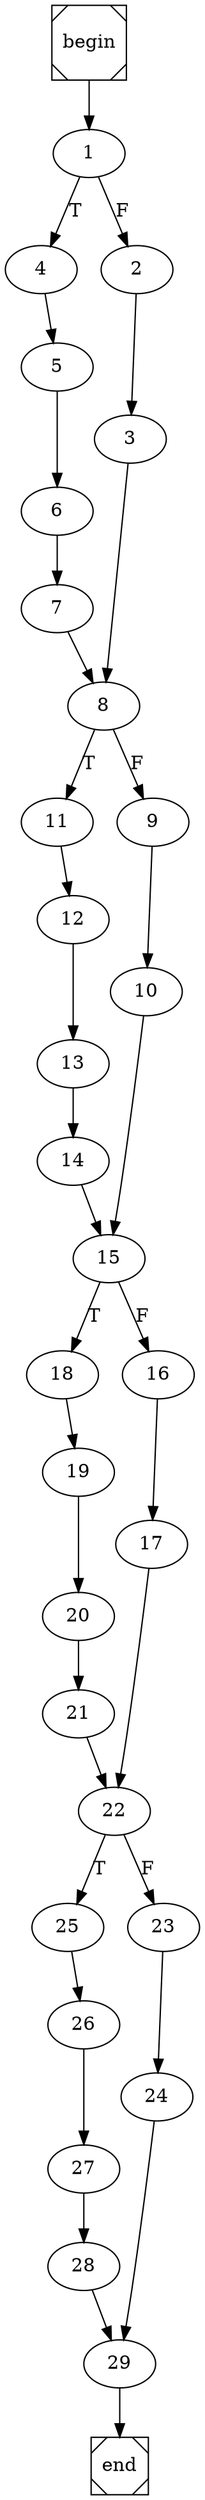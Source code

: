 digraph cfg {
	begin [shape=Msquare];
	end [shape=Msquare];
	begin -> 1;	1 -> 4[label=T];	1 -> 2[label=F];	2 -> 3;	3 -> 8;	4 -> 5;	5 -> 6;	6 -> 7;	7 -> 8;	8 -> 11[label=T];	8 -> 9[label=F];	9 -> 10;	10 -> 15;	11 -> 12;	12 -> 13;	13 -> 14;	14 -> 15;	15 -> 18[label=T];	15 -> 16[label=F];	16 -> 17;	17 -> 22;	18 -> 19;	19 -> 20;	20 -> 21;	21 -> 22;	22 -> 25[label=T];	22 -> 23[label=F];	23 -> 24;	24 -> 29;	25 -> 26;	26 -> 27;	27 -> 28;	28 -> 29;	29 -> end;}
